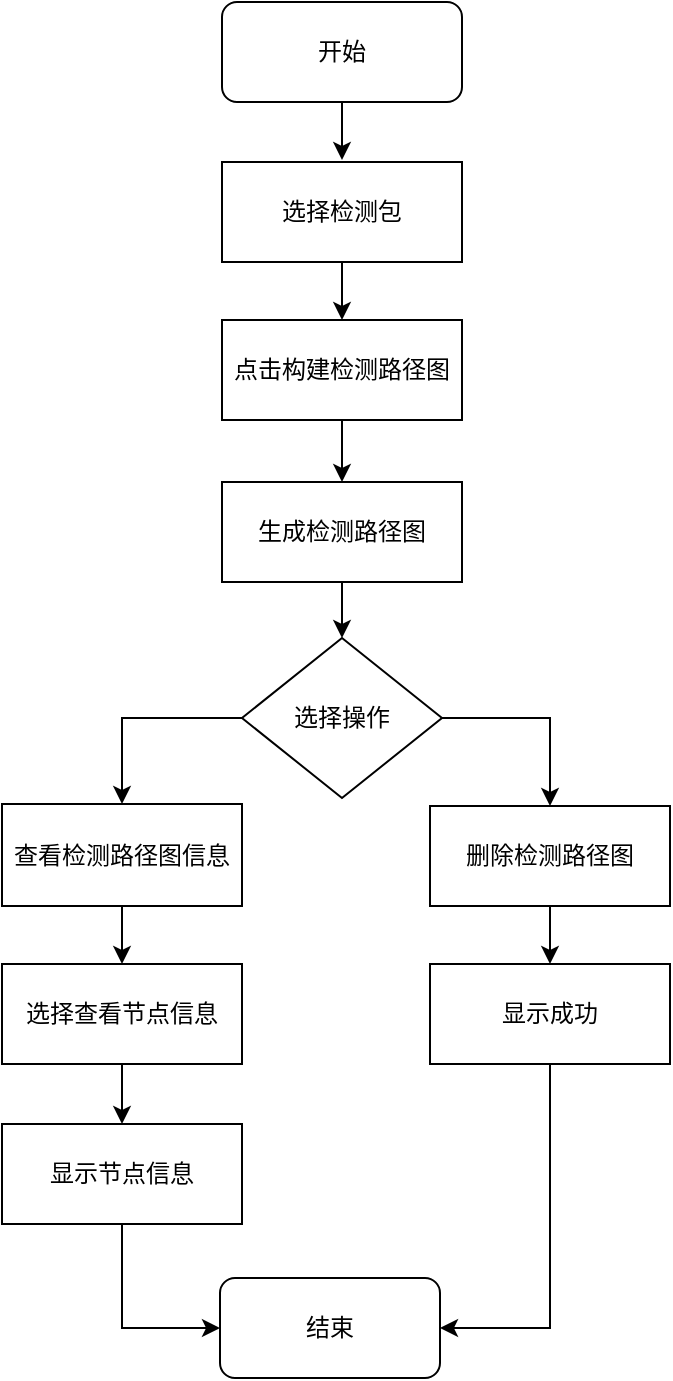 <mxfile version="21.0.6" type="github">
  <diagram name="第 1 页" id="v_hInMpoqfVpDW3c_P4e">
    <mxGraphModel dx="1461" dy="629" grid="1" gridSize="10" guides="1" tooltips="1" connect="1" arrows="1" fold="1" page="1" pageScale="1" pageWidth="827" pageHeight="1169" math="0" shadow="0">
      <root>
        <mxCell id="0" />
        <mxCell id="1" parent="0" />
        <mxCell id="CwlBsJ_Dq41U6W1YZFi7-13" style="edgeStyle=orthogonalEdgeStyle;rounded=0;orthogonalLoop=1;jettySize=auto;html=1;exitX=0;exitY=0.5;exitDx=0;exitDy=0;entryX=0.5;entryY=0;entryDx=0;entryDy=0;" edge="1" parent="1" source="OsdabV3AvmhAhYU_wce2-10" target="CwlBsJ_Dq41U6W1YZFi7-5">
          <mxGeometry relative="1" as="geometry" />
        </mxCell>
        <mxCell id="CwlBsJ_Dq41U6W1YZFi7-14" style="edgeStyle=orthogonalEdgeStyle;rounded=0;orthogonalLoop=1;jettySize=auto;html=1;exitX=1;exitY=0.5;exitDx=0;exitDy=0;" edge="1" parent="1" source="OsdabV3AvmhAhYU_wce2-10" target="CwlBsJ_Dq41U6W1YZFi7-4">
          <mxGeometry relative="1" as="geometry" />
        </mxCell>
        <mxCell id="OsdabV3AvmhAhYU_wce2-10" value="选择操作" style="rhombus;whiteSpace=wrap;html=1;" parent="1" vertex="1">
          <mxGeometry x="315" y="388" width="100" height="80" as="geometry" />
        </mxCell>
        <mxCell id="OsdabV3AvmhAhYU_wce2-19" value="结束" style="rounded=1;whiteSpace=wrap;html=1;" parent="1" vertex="1">
          <mxGeometry x="304" y="708" width="110" height="50" as="geometry" />
        </mxCell>
        <mxCell id="3hNK2Ww6kdvYp5PM_k_W-2" style="edgeStyle=orthogonalEdgeStyle;rounded=0;orthogonalLoop=1;jettySize=auto;html=1;exitX=0.5;exitY=1;exitDx=0;exitDy=0;" parent="1" source="3hNK2Ww6kdvYp5PM_k_W-1" edge="1">
          <mxGeometry relative="1" as="geometry">
            <mxPoint x="365" y="149" as="targetPoint" />
          </mxGeometry>
        </mxCell>
        <mxCell id="3hNK2Ww6kdvYp5PM_k_W-1" value="开始" style="rounded=1;whiteSpace=wrap;html=1;" parent="1" vertex="1">
          <mxGeometry x="305" y="70" width="120" height="50" as="geometry" />
        </mxCell>
        <mxCell id="CwlBsJ_Dq41U6W1YZFi7-18" style="edgeStyle=orthogonalEdgeStyle;rounded=0;orthogonalLoop=1;jettySize=auto;html=1;exitX=0.5;exitY=1;exitDx=0;exitDy=0;entryX=1;entryY=0.5;entryDx=0;entryDy=0;" edge="1" parent="1" source="CwlBsJ_Dq41U6W1YZFi7-2" target="OsdabV3AvmhAhYU_wce2-19">
          <mxGeometry relative="1" as="geometry" />
        </mxCell>
        <mxCell id="CwlBsJ_Dq41U6W1YZFi7-2" value="显示成功" style="rounded=0;whiteSpace=wrap;html=1;" vertex="1" parent="1">
          <mxGeometry x="409" y="551" width="120" height="50" as="geometry" />
        </mxCell>
        <mxCell id="CwlBsJ_Dq41U6W1YZFi7-16" style="edgeStyle=orthogonalEdgeStyle;rounded=0;orthogonalLoop=1;jettySize=auto;html=1;exitX=0.5;exitY=1;exitDx=0;exitDy=0;" edge="1" parent="1" source="CwlBsJ_Dq41U6W1YZFi7-3" target="CwlBsJ_Dq41U6W1YZFi7-9">
          <mxGeometry relative="1" as="geometry" />
        </mxCell>
        <mxCell id="CwlBsJ_Dq41U6W1YZFi7-3" value="选择查看节点信息" style="rounded=0;whiteSpace=wrap;html=1;" vertex="1" parent="1">
          <mxGeometry x="195" y="551" width="120" height="50" as="geometry" />
        </mxCell>
        <mxCell id="CwlBsJ_Dq41U6W1YZFi7-17" style="edgeStyle=orthogonalEdgeStyle;rounded=0;orthogonalLoop=1;jettySize=auto;html=1;exitX=0.5;exitY=1;exitDx=0;exitDy=0;entryX=0.5;entryY=0;entryDx=0;entryDy=0;" edge="1" parent="1" source="CwlBsJ_Dq41U6W1YZFi7-4" target="CwlBsJ_Dq41U6W1YZFi7-2">
          <mxGeometry relative="1" as="geometry" />
        </mxCell>
        <mxCell id="CwlBsJ_Dq41U6W1YZFi7-4" value="删除检测路径图" style="rounded=0;whiteSpace=wrap;html=1;" vertex="1" parent="1">
          <mxGeometry x="409" y="472" width="120" height="50" as="geometry" />
        </mxCell>
        <mxCell id="CwlBsJ_Dq41U6W1YZFi7-15" style="edgeStyle=orthogonalEdgeStyle;rounded=0;orthogonalLoop=1;jettySize=auto;html=1;exitX=0.5;exitY=1;exitDx=0;exitDy=0;" edge="1" parent="1" source="CwlBsJ_Dq41U6W1YZFi7-5" target="CwlBsJ_Dq41U6W1YZFi7-3">
          <mxGeometry relative="1" as="geometry" />
        </mxCell>
        <mxCell id="CwlBsJ_Dq41U6W1YZFi7-5" value="查看检测路径图信息" style="rounded=0;whiteSpace=wrap;html=1;" vertex="1" parent="1">
          <mxGeometry x="195" y="471" width="120" height="51" as="geometry" />
        </mxCell>
        <mxCell id="CwlBsJ_Dq41U6W1YZFi7-10" style="edgeStyle=orthogonalEdgeStyle;rounded=0;orthogonalLoop=1;jettySize=auto;html=1;exitX=0.5;exitY=1;exitDx=0;exitDy=0;entryX=0.5;entryY=0;entryDx=0;entryDy=0;" edge="1" parent="1" source="CwlBsJ_Dq41U6W1YZFi7-6" target="CwlBsJ_Dq41U6W1YZFi7-8">
          <mxGeometry relative="1" as="geometry" />
        </mxCell>
        <mxCell id="CwlBsJ_Dq41U6W1YZFi7-6" value="选择检测包" style="rounded=0;whiteSpace=wrap;html=1;" vertex="1" parent="1">
          <mxGeometry x="305" y="150" width="120" height="50" as="geometry" />
        </mxCell>
        <mxCell id="CwlBsJ_Dq41U6W1YZFi7-12" style="edgeStyle=orthogonalEdgeStyle;rounded=0;orthogonalLoop=1;jettySize=auto;html=1;exitX=0.5;exitY=1;exitDx=0;exitDy=0;" edge="1" parent="1" source="CwlBsJ_Dq41U6W1YZFi7-7" target="OsdabV3AvmhAhYU_wce2-10">
          <mxGeometry relative="1" as="geometry" />
        </mxCell>
        <mxCell id="CwlBsJ_Dq41U6W1YZFi7-7" value="生成检测路径图" style="rounded=0;whiteSpace=wrap;html=1;" vertex="1" parent="1">
          <mxGeometry x="305" y="310" width="120" height="50" as="geometry" />
        </mxCell>
        <mxCell id="CwlBsJ_Dq41U6W1YZFi7-11" style="edgeStyle=orthogonalEdgeStyle;rounded=0;orthogonalLoop=1;jettySize=auto;html=1;exitX=0.5;exitY=1;exitDx=0;exitDy=0;" edge="1" parent="1" source="CwlBsJ_Dq41U6W1YZFi7-8" target="CwlBsJ_Dq41U6W1YZFi7-7">
          <mxGeometry relative="1" as="geometry" />
        </mxCell>
        <mxCell id="CwlBsJ_Dq41U6W1YZFi7-8" value="点击构建检测路径图" style="rounded=0;whiteSpace=wrap;html=1;" vertex="1" parent="1">
          <mxGeometry x="305" y="229" width="120" height="50" as="geometry" />
        </mxCell>
        <mxCell id="CwlBsJ_Dq41U6W1YZFi7-19" style="edgeStyle=orthogonalEdgeStyle;rounded=0;orthogonalLoop=1;jettySize=auto;html=1;exitX=0.5;exitY=1;exitDx=0;exitDy=0;entryX=0;entryY=0.5;entryDx=0;entryDy=0;" edge="1" parent="1" source="CwlBsJ_Dq41U6W1YZFi7-9" target="OsdabV3AvmhAhYU_wce2-19">
          <mxGeometry relative="1" as="geometry" />
        </mxCell>
        <mxCell id="CwlBsJ_Dq41U6W1YZFi7-9" value="显示节点信息" style="rounded=0;whiteSpace=wrap;html=1;" vertex="1" parent="1">
          <mxGeometry x="195" y="631" width="120" height="50" as="geometry" />
        </mxCell>
      </root>
    </mxGraphModel>
  </diagram>
</mxfile>
